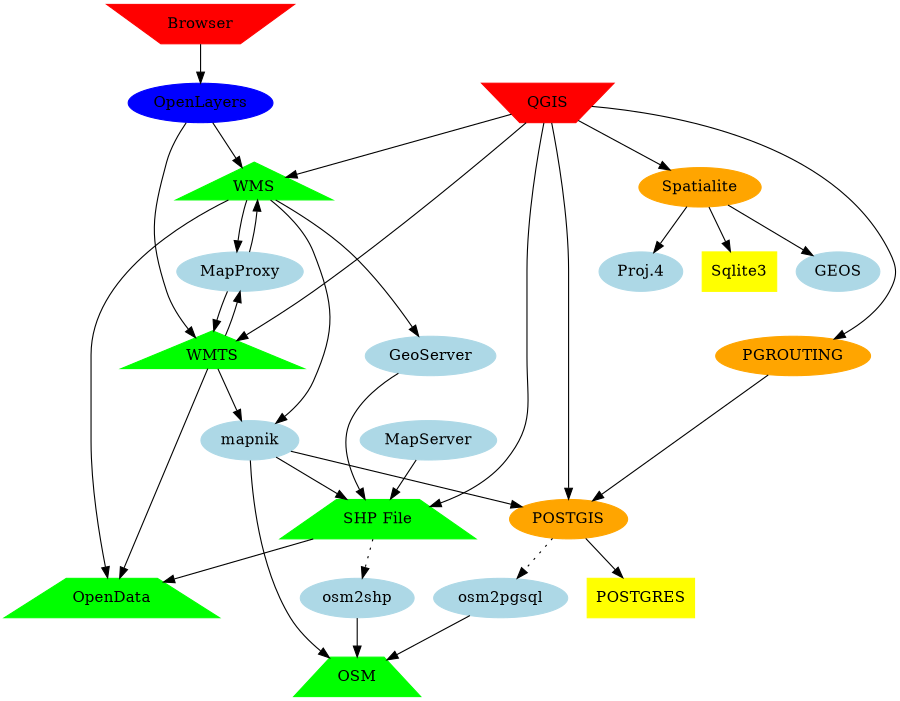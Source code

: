 /* foss4g graph - Markus Dornhofer */
digraph foss4g {
	size="6,6";
	node [color=lightblue, style=filled];
	"Browser" -> "OpenLayers"
	"QGIS" -> "POSTGIS";
	"QGIS" -> "PGROUTING";
	"QGIS" -> "SHP File";
	"QGIS" -> "WMS";
	"QGIS" -> "WMTS";
	"QGIS" -> "Spatialite";
	"Spatialite" -> "GEOS";
	"Spatialite" -> "Proj.4";
	"Spatialite" -> "Sqlite3";	
	"OpenLayers" -> "WMS";
	"OpenLayers" -> "WMTS";	
	"SHP File" -> "osm2shp" [style=dotted];
	"osm2shp" -> "OSM";
	"PGROUTING" -> "POSTGIS";
	"POSTGIS" -> "osm2pgsql" [style=dotted];
	"osm2pgsql" -> "OSM";
	"POSTGIS" -> "POSTGRES";
	"WMTS" -> "mapnik";
	"WMS" -> "mapnik";
	"WMS" -> "GeoServer";
	"WMS" -> "MapProxy";
	"MapProxy" -> "WMS";
	"WMTS" -> "MapProxy";
	"MapProxy" -> "WMTS";
	"mapnik" -> "OSM";
	"mapnik" -> "POSTGIS";
	"mapnik" -> "SHP File";
	"GeoServer" -> "SHP File";
	"MapServer" -> "SHP File";
	"SHP File" -> "OpenData";
	"WMTS" -> "OpenData";
	"WMS" -> "OpenData";	
"Browser"  [shape=polygon,sides=4,distortion=0.7,color=red];	
"QGIS"  [shape=polygon,sides=4,distortion=.7,color=red];
"OpenLayers" [color=blue];		
"WMS" [shape=triangle, color=green]
"WMTS" [shape=triangle, color=green]
"PGROUTING" [color=orange];	
"POSTGIS" [color=orange];
"OSM"  [shape=polygon,sides=4,distortion=-0.7,color=green];
"OpenData"  [shape=polygon,sides=4,distortion=-0.7,color=green];
"SHP File"  [shape=polygon,sides=4,distortion=-0.7,color=green];
"Spatialite" [color=orange];	
"Sqlite3"  [shape=box,color=yellow];
"POSTGRES"  [shape=box,color=yellow];
}
